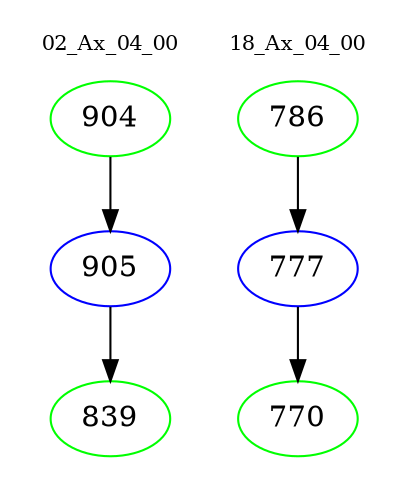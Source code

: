 digraph{
subgraph cluster_0 {
color = white
label = "02_Ax_04_00";
fontsize=10;
T0_904 [label="904", color="green"]
T0_904 -> T0_905 [color="black"]
T0_905 [label="905", color="blue"]
T0_905 -> T0_839 [color="black"]
T0_839 [label="839", color="green"]
}
subgraph cluster_1 {
color = white
label = "18_Ax_04_00";
fontsize=10;
T1_786 [label="786", color="green"]
T1_786 -> T1_777 [color="black"]
T1_777 [label="777", color="blue"]
T1_777 -> T1_770 [color="black"]
T1_770 [label="770", color="green"]
}
}
